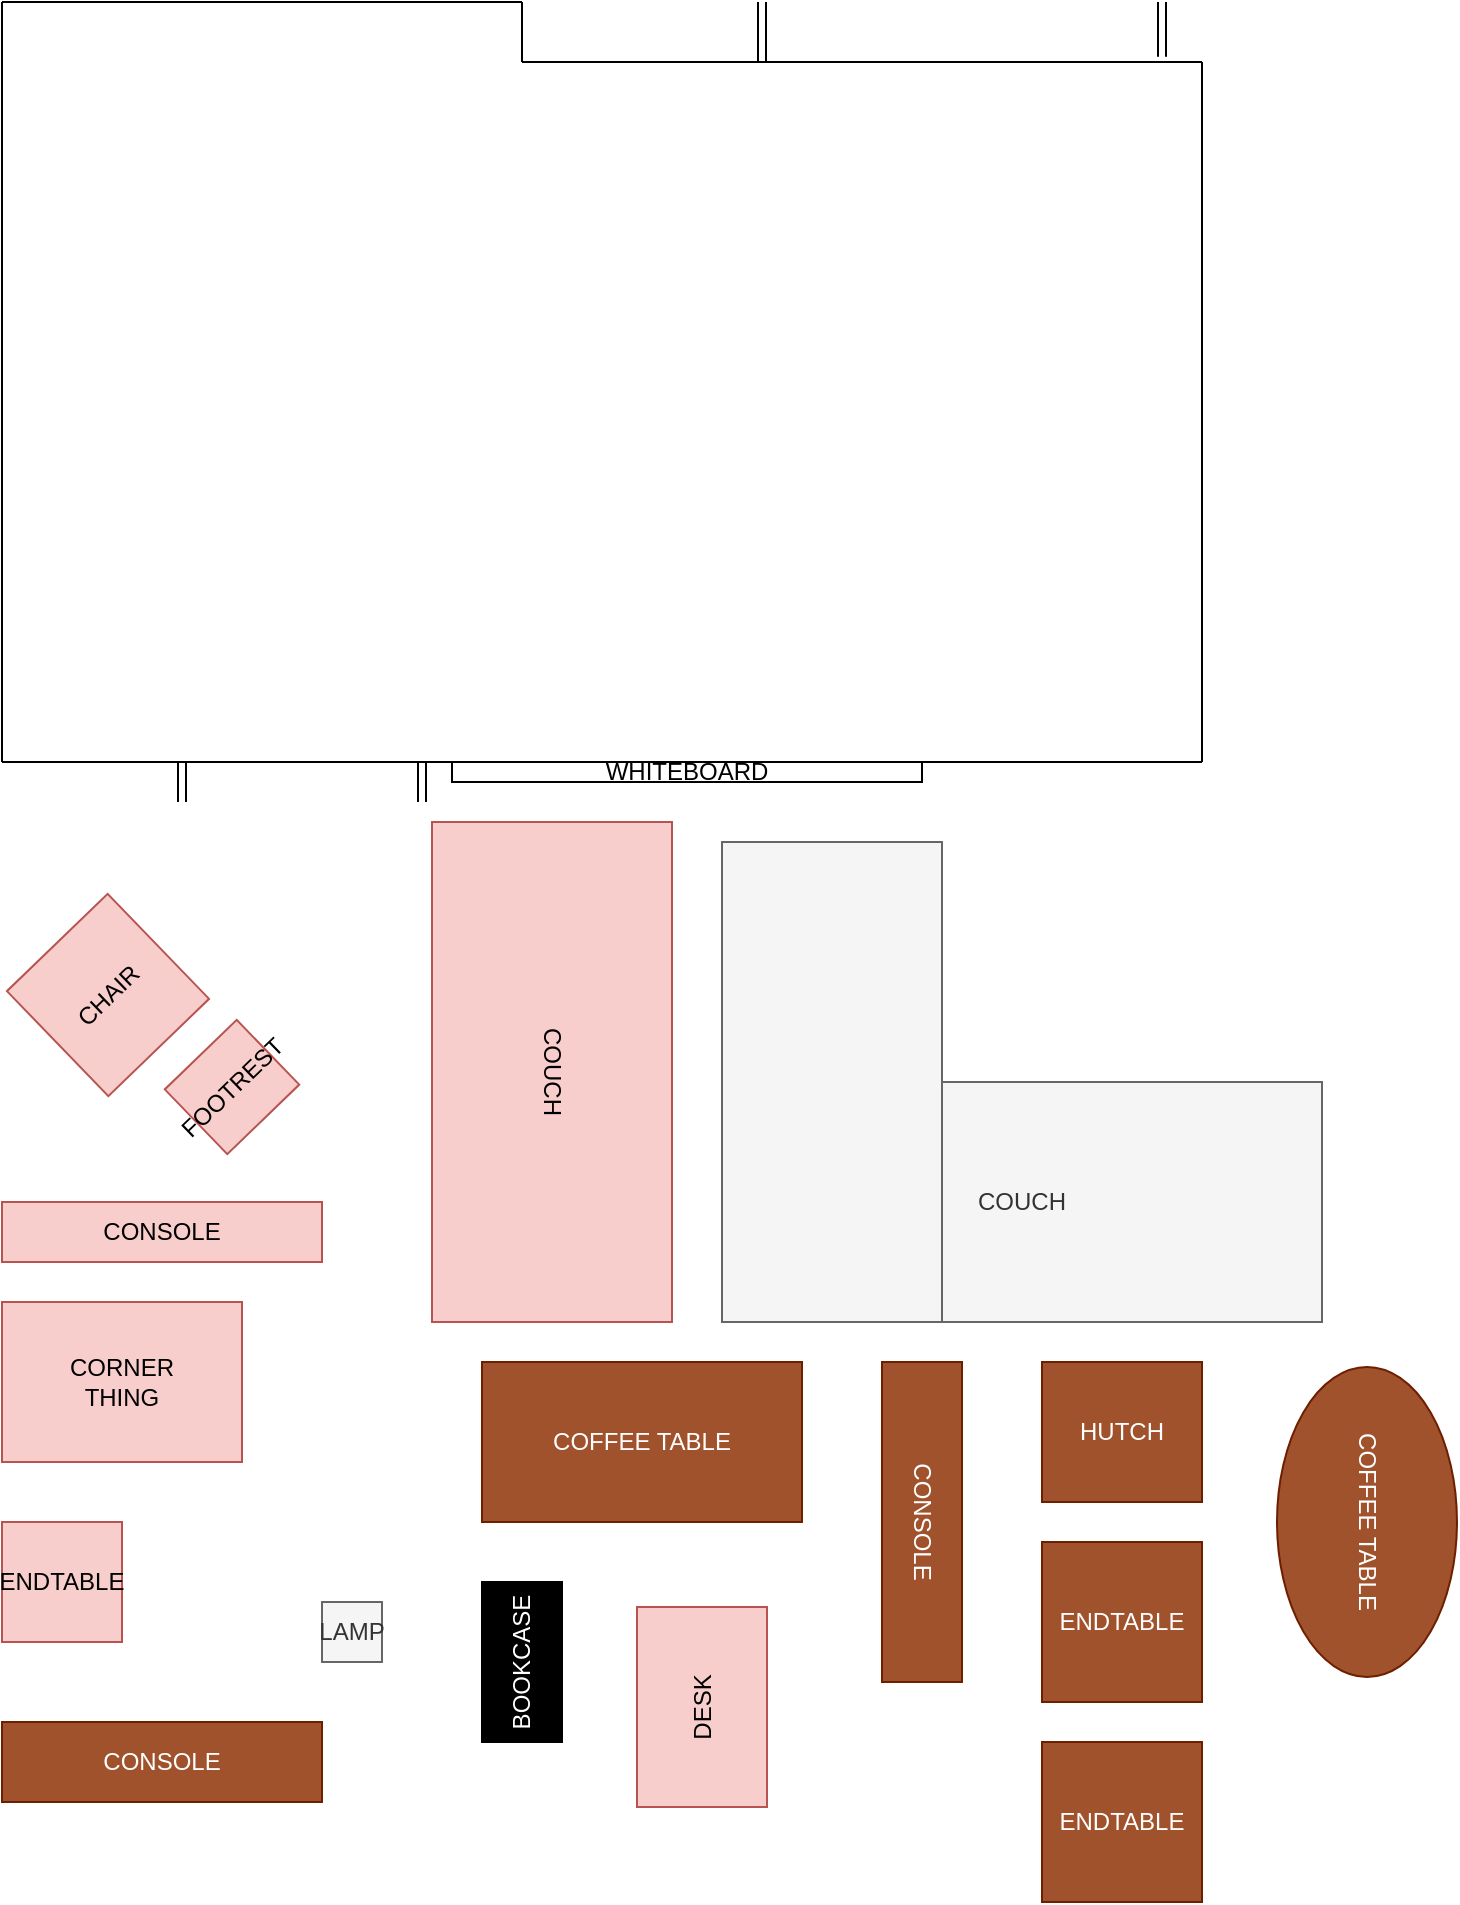 <mxfile version="12.1.9" type="github" pages="1">
  <diagram id="qQnDsApoSpHMc4THVfdE" name="Page-1">
    <mxGraphModel dx="1120" dy="992" grid="1" gridSize="10" guides="1" tooltips="1" connect="1" arrows="1" fold="1" page="1" pageScale="1" pageWidth="850" pageHeight="1100" math="0" shadow="0">
      <root>
        <mxCell id="0"/>
        <mxCell id="1" parent="0"/>
        <mxCell id="y13b2MK2XemFfw-FXZ8G-1" value="" style="group" parent="1" vertex="1" connectable="0">
          <mxGeometry x="80" y="80" width="650" height="400" as="geometry"/>
        </mxCell>
        <mxCell id="y13b2MK2XemFfw-FXZ8G-2" value="" style="endArrow=none;html=1;" parent="y13b2MK2XemFfw-FXZ8G-1" edge="1">
          <mxGeometry width="50" height="50" relative="1" as="geometry">
            <mxPoint y="380" as="sourcePoint"/>
            <mxPoint as="targetPoint"/>
          </mxGeometry>
        </mxCell>
        <mxCell id="y13b2MK2XemFfw-FXZ8G-3" value="" style="endArrow=none;html=1;" parent="y13b2MK2XemFfw-FXZ8G-1" edge="1">
          <mxGeometry width="50" height="50" relative="1" as="geometry">
            <mxPoint x="600" y="380" as="sourcePoint"/>
            <mxPoint y="380" as="targetPoint"/>
          </mxGeometry>
        </mxCell>
        <mxCell id="y13b2MK2XemFfw-FXZ8G-4" value="" style="endArrow=none;html=1;" parent="y13b2MK2XemFfw-FXZ8G-1" edge="1">
          <mxGeometry width="50" height="50" relative="1" as="geometry">
            <mxPoint x="600" y="380" as="sourcePoint"/>
            <mxPoint x="600" y="30" as="targetPoint"/>
          </mxGeometry>
        </mxCell>
        <mxCell id="y13b2MK2XemFfw-FXZ8G-5" value="" style="endArrow=none;html=1;" parent="y13b2MK2XemFfw-FXZ8G-1" edge="1">
          <mxGeometry width="50" height="50" relative="1" as="geometry">
            <mxPoint x="260" as="sourcePoint"/>
            <mxPoint as="targetPoint"/>
          </mxGeometry>
        </mxCell>
        <mxCell id="y13b2MK2XemFfw-FXZ8G-6" value="" style="endArrow=none;html=1;" parent="y13b2MK2XemFfw-FXZ8G-1" edge="1">
          <mxGeometry width="50" height="50" relative="1" as="geometry">
            <mxPoint x="600" y="30" as="sourcePoint"/>
            <mxPoint x="260" y="30" as="targetPoint"/>
          </mxGeometry>
        </mxCell>
        <mxCell id="y13b2MK2XemFfw-FXZ8G-7" value="" style="endArrow=none;html=1;" parent="y13b2MK2XemFfw-FXZ8G-1" edge="1">
          <mxGeometry width="50" height="50" relative="1" as="geometry">
            <mxPoint x="260" y="30" as="sourcePoint"/>
            <mxPoint x="260" as="targetPoint"/>
          </mxGeometry>
        </mxCell>
        <mxCell id="y13b2MK2XemFfw-FXZ8G-8" value="" style="shape=link;html=1;" parent="y13b2MK2XemFfw-FXZ8G-1" edge="1">
          <mxGeometry width="50" height="50" relative="1" as="geometry">
            <mxPoint x="90" y="400" as="sourcePoint"/>
            <mxPoint x="90" y="380" as="targetPoint"/>
          </mxGeometry>
        </mxCell>
        <mxCell id="y13b2MK2XemFfw-FXZ8G-9" value="" style="shape=link;html=1;" parent="y13b2MK2XemFfw-FXZ8G-1" edge="1">
          <mxGeometry width="50" height="50" relative="1" as="geometry">
            <mxPoint x="210" y="400" as="sourcePoint"/>
            <mxPoint x="210" y="380" as="targetPoint"/>
          </mxGeometry>
        </mxCell>
        <mxCell id="y13b2MK2XemFfw-FXZ8G-10" value="" style="shape=link;html=1;" parent="y13b2MK2XemFfw-FXZ8G-1" edge="1">
          <mxGeometry width="50" height="50" relative="1" as="geometry">
            <mxPoint x="580" y="27.333" as="sourcePoint"/>
            <mxPoint x="580" as="targetPoint"/>
          </mxGeometry>
        </mxCell>
        <mxCell id="y13b2MK2XemFfw-FXZ8G-11" value="" style="shape=link;html=1;" parent="y13b2MK2XemFfw-FXZ8G-1" edge="1">
          <mxGeometry width="50" height="50" relative="1" as="geometry">
            <mxPoint x="380" y="30" as="sourcePoint"/>
            <mxPoint x="380" as="targetPoint"/>
          </mxGeometry>
        </mxCell>
        <mxCell id="y13b2MK2XemFfw-FXZ8G-15" value="ENDTABLE" style="rounded=0;whiteSpace=wrap;html=1;fillColor=#a0522d;strokeColor=#6D1F00;fontColor=#ffffff;" parent="1" vertex="1">
          <mxGeometry x="600" y="850" width="80" height="80" as="geometry"/>
        </mxCell>
        <mxCell id="y13b2MK2XemFfw-FXZ8G-16" value="ENDTABLE" style="rounded=0;whiteSpace=wrap;html=1;fillColor=#a0522d;strokeColor=#6D1F00;fontColor=#ffffff;" parent="1" vertex="1">
          <mxGeometry x="600" y="950" width="80" height="80" as="geometry"/>
        </mxCell>
        <mxCell id="y13b2MK2XemFfw-FXZ8G-17" value="COFFEE TABLE" style="rounded=0;whiteSpace=wrap;html=1;fillColor=#a0522d;strokeColor=#6D1F00;fontColor=#ffffff;" parent="1" vertex="1">
          <mxGeometry x="320" y="760" width="160" height="80" as="geometry"/>
        </mxCell>
        <mxCell id="y13b2MK2XemFfw-FXZ8G-19" value="LAMP" style="rounded=0;whiteSpace=wrap;html=1;fillColor=#f5f5f5;strokeColor=#666666;fontColor=#333333;" parent="1" vertex="1">
          <mxGeometry x="240" y="880" width="30" height="30" as="geometry"/>
        </mxCell>
        <mxCell id="y13b2MK2XemFfw-FXZ8G-21" value="CONSOLE" style="rounded=0;whiteSpace=wrap;html=1;fillColor=#a0522d;strokeColor=#6D1F00;fontColor=#ffffff;" parent="1" vertex="1">
          <mxGeometry x="80" y="940" width="160" height="40" as="geometry"/>
        </mxCell>
        <mxCell id="y13b2MK2XemFfw-FXZ8G-22" value="" style="group;container=1;" parent="1" vertex="1" connectable="0">
          <mxGeometry x="440" y="500" width="300" height="240" as="geometry"/>
        </mxCell>
        <mxCell id="y13b2MK2XemFfw-FXZ8G-25" value="" style="group" parent="y13b2MK2XemFfw-FXZ8G-22" vertex="1" connectable="0">
          <mxGeometry width="300" height="240" as="geometry"/>
        </mxCell>
        <mxCell id="y13b2MK2XemFfw-FXZ8G-23" value="COUCH" style="rounded=0;whiteSpace=wrap;html=1;fillColor=#f5f5f5;strokeColor=#666666;fontColor=#333333;" parent="y13b2MK2XemFfw-FXZ8G-25" vertex="1">
          <mxGeometry y="120" width="300" height="120" as="geometry"/>
        </mxCell>
        <mxCell id="y13b2MK2XemFfw-FXZ8G-24" value="" style="rounded=0;whiteSpace=wrap;html=1;fillColor=#f5f5f5;strokeColor=#666666;fontColor=#333333;" parent="y13b2MK2XemFfw-FXZ8G-25" vertex="1">
          <mxGeometry width="110" height="240" as="geometry"/>
        </mxCell>
        <mxCell id="y13b2MK2XemFfw-FXZ8G-26" value="WHITEBOARD" style="rounded=0;whiteSpace=wrap;html=1;" parent="1" vertex="1">
          <mxGeometry x="305" y="460" width="235" height="10" as="geometry"/>
        </mxCell>
        <mxCell id="y13b2MK2XemFfw-FXZ8G-28" value="HUTCH" style="rounded=0;whiteSpace=wrap;html=1;fillColor=#a0522d;strokeColor=#6D1F00;fontColor=#ffffff;" parent="1" vertex="1">
          <mxGeometry x="600" y="760" width="80" height="70" as="geometry"/>
        </mxCell>
        <mxCell id="y13b2MK2XemFfw-FXZ8G-32" value="CHAIR" style="rounded=0;whiteSpace=wrap;html=1;fillColor=#f8cecc;strokeColor=#b85450;rotation=-44;" parent="1" vertex="1">
          <mxGeometry x="98" y="540" width="70" height="73" as="geometry"/>
        </mxCell>
        <mxCell id="y13b2MK2XemFfw-FXZ8G-33" value="FOOTREST" style="rounded=0;whiteSpace=wrap;html=1;fillColor=#f8cecc;strokeColor=#b85450;rotation=-44;" parent="1" vertex="1">
          <mxGeometry x="170" y="600" width="50" height="45" as="geometry"/>
        </mxCell>
        <mxCell id="y13b2MK2XemFfw-FXZ8G-13" value="COUCH" style="rounded=0;whiteSpace=wrap;html=1;fillColor=#f8cecc;strokeColor=#b85450;rotation=90;" parent="1" vertex="1">
          <mxGeometry x="230" y="555" width="250" height="120" as="geometry"/>
        </mxCell>
        <mxCell id="y13b2MK2XemFfw-FXZ8G-30" value="CONSOLE" style="rounded=0;whiteSpace=wrap;html=1;fillColor=#f8cecc;strokeColor=#b85450;" parent="1" vertex="1">
          <mxGeometry x="80" y="680" width="160" height="30" as="geometry"/>
        </mxCell>
        <mxCell id="y13b2MK2XemFfw-FXZ8G-35" value="ENDTABLE" style="rounded=0;whiteSpace=wrap;html=1;fillColor=#f8cecc;strokeColor=#b85450;" parent="1" vertex="1">
          <mxGeometry x="80" y="840" width="60" height="60" as="geometry"/>
        </mxCell>
        <mxCell id="y13b2MK2XemFfw-FXZ8G-18" value="&lt;font color=&quot;#ffffff&quot;&gt;BOOKCASE&lt;/font&gt;" style="rounded=0;whiteSpace=wrap;html=1;fillColor=#000000;rotation=-90;" parent="1" vertex="1">
          <mxGeometry x="300" y="890" width="80" height="40" as="geometry"/>
        </mxCell>
        <mxCell id="y13b2MK2XemFfw-FXZ8G-29" value="DESK" style="rounded=0;whiteSpace=wrap;html=1;fillColor=#f8cecc;strokeColor=#b85450;rotation=-90;" parent="1" vertex="1">
          <mxGeometry x="380" y="900" width="100" height="65" as="geometry"/>
        </mxCell>
        <mxCell id="y13b2MK2XemFfw-FXZ8G-20" value="COFFEE TABLE" style="ellipse;whiteSpace=wrap;html=1;fillColor=#a0522d;strokeColor=#6D1F00;fontColor=#ffffff;rotation=90;" parent="1" vertex="1">
          <mxGeometry x="685" y="795" width="155" height="90" as="geometry"/>
        </mxCell>
        <mxCell id="y13b2MK2XemFfw-FXZ8G-34" value="CONSOLE" style="rounded=0;whiteSpace=wrap;html=1;fillColor=#a0522d;strokeColor=#6D1F00;fontColor=#ffffff;rotation=90;" parent="1" vertex="1">
          <mxGeometry x="460" y="820" width="160" height="40" as="geometry"/>
        </mxCell>
        <mxCell id="y13b2MK2XemFfw-FXZ8G-36" value="CORNER&lt;br&gt;THING" style="rounded=0;whiteSpace=wrap;html=1;fillColor=#f8cecc;strokeColor=#b85450;" parent="1" vertex="1">
          <mxGeometry x="80" y="730" width="120" height="80" as="geometry"/>
        </mxCell>
      </root>
    </mxGraphModel>
  </diagram>
</mxfile>
